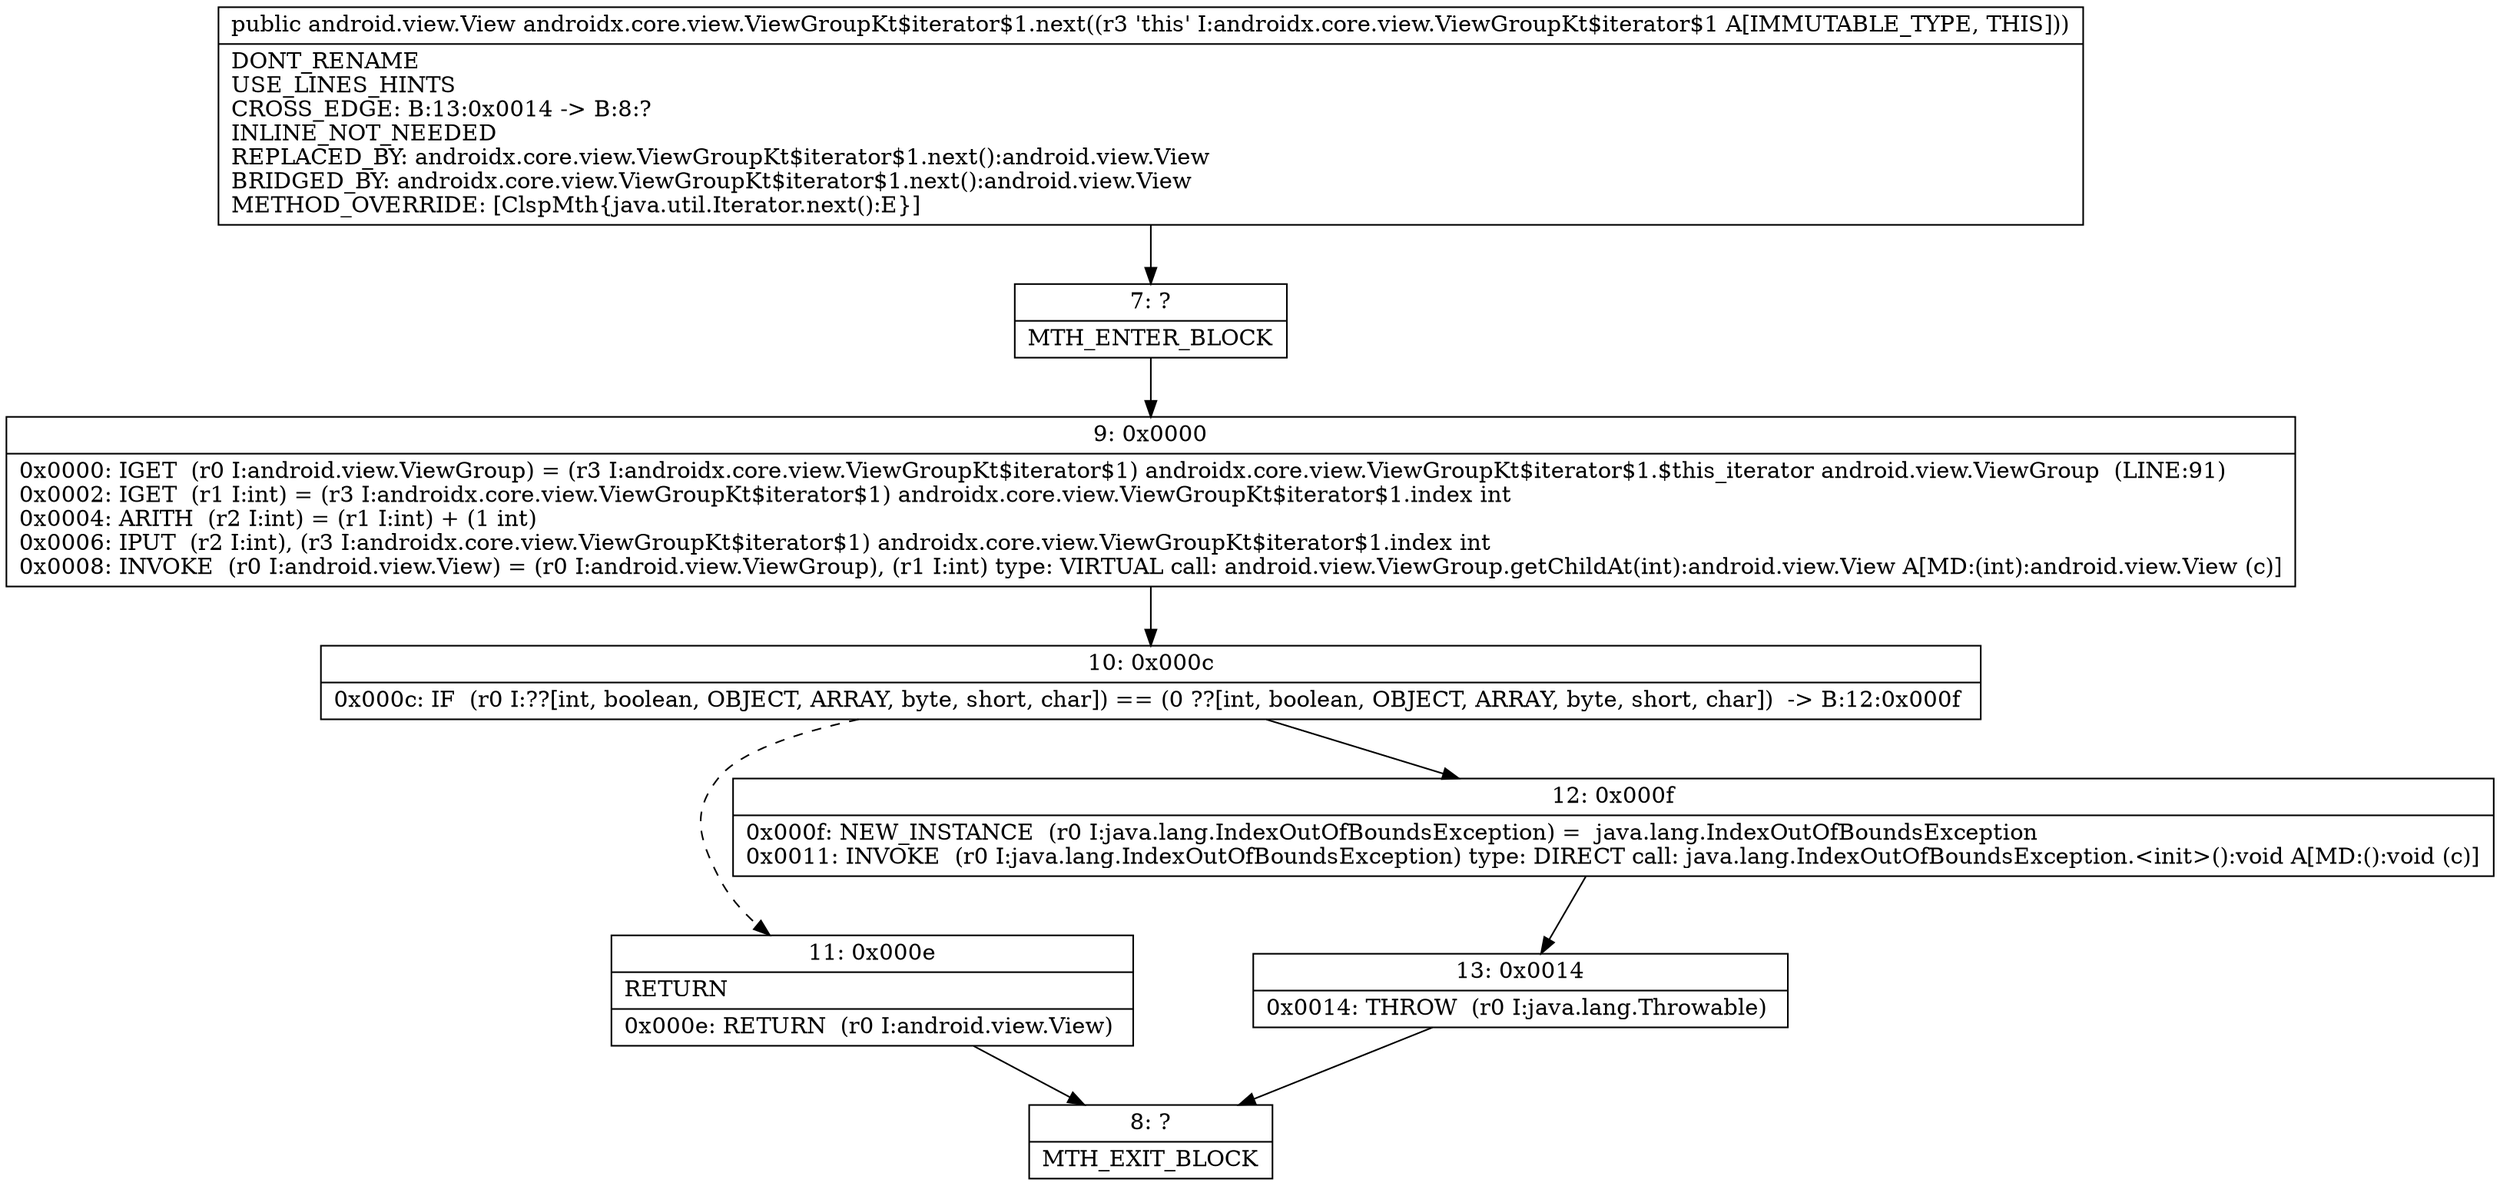 digraph "CFG forandroidx.core.view.ViewGroupKt$iterator$1.next()Landroid\/view\/View;" {
Node_7 [shape=record,label="{7\:\ ?|MTH_ENTER_BLOCK\l}"];
Node_9 [shape=record,label="{9\:\ 0x0000|0x0000: IGET  (r0 I:android.view.ViewGroup) = (r3 I:androidx.core.view.ViewGroupKt$iterator$1) androidx.core.view.ViewGroupKt$iterator$1.$this_iterator android.view.ViewGroup  (LINE:91)\l0x0002: IGET  (r1 I:int) = (r3 I:androidx.core.view.ViewGroupKt$iterator$1) androidx.core.view.ViewGroupKt$iterator$1.index int \l0x0004: ARITH  (r2 I:int) = (r1 I:int) + (1 int) \l0x0006: IPUT  (r2 I:int), (r3 I:androidx.core.view.ViewGroupKt$iterator$1) androidx.core.view.ViewGroupKt$iterator$1.index int \l0x0008: INVOKE  (r0 I:android.view.View) = (r0 I:android.view.ViewGroup), (r1 I:int) type: VIRTUAL call: android.view.ViewGroup.getChildAt(int):android.view.View A[MD:(int):android.view.View (c)]\l}"];
Node_10 [shape=record,label="{10\:\ 0x000c|0x000c: IF  (r0 I:??[int, boolean, OBJECT, ARRAY, byte, short, char]) == (0 ??[int, boolean, OBJECT, ARRAY, byte, short, char])  \-\> B:12:0x000f \l}"];
Node_11 [shape=record,label="{11\:\ 0x000e|RETURN\l|0x000e: RETURN  (r0 I:android.view.View) \l}"];
Node_8 [shape=record,label="{8\:\ ?|MTH_EXIT_BLOCK\l}"];
Node_12 [shape=record,label="{12\:\ 0x000f|0x000f: NEW_INSTANCE  (r0 I:java.lang.IndexOutOfBoundsException) =  java.lang.IndexOutOfBoundsException \l0x0011: INVOKE  (r0 I:java.lang.IndexOutOfBoundsException) type: DIRECT call: java.lang.IndexOutOfBoundsException.\<init\>():void A[MD:():void (c)]\l}"];
Node_13 [shape=record,label="{13\:\ 0x0014|0x0014: THROW  (r0 I:java.lang.Throwable) \l}"];
MethodNode[shape=record,label="{public android.view.View androidx.core.view.ViewGroupKt$iterator$1.next((r3 'this' I:androidx.core.view.ViewGroupKt$iterator$1 A[IMMUTABLE_TYPE, THIS]))  | DONT_RENAME\lUSE_LINES_HINTS\lCROSS_EDGE: B:13:0x0014 \-\> B:8:?\lINLINE_NOT_NEEDED\lREPLACED_BY: androidx.core.view.ViewGroupKt$iterator$1.next():android.view.View\lBRIDGED_BY: androidx.core.view.ViewGroupKt$iterator$1.next():android.view.View\lMETHOD_OVERRIDE: [ClspMth\{java.util.Iterator.next():E\}]\l}"];
MethodNode -> Node_7;Node_7 -> Node_9;
Node_9 -> Node_10;
Node_10 -> Node_11[style=dashed];
Node_10 -> Node_12;
Node_11 -> Node_8;
Node_12 -> Node_13;
Node_13 -> Node_8;
}

